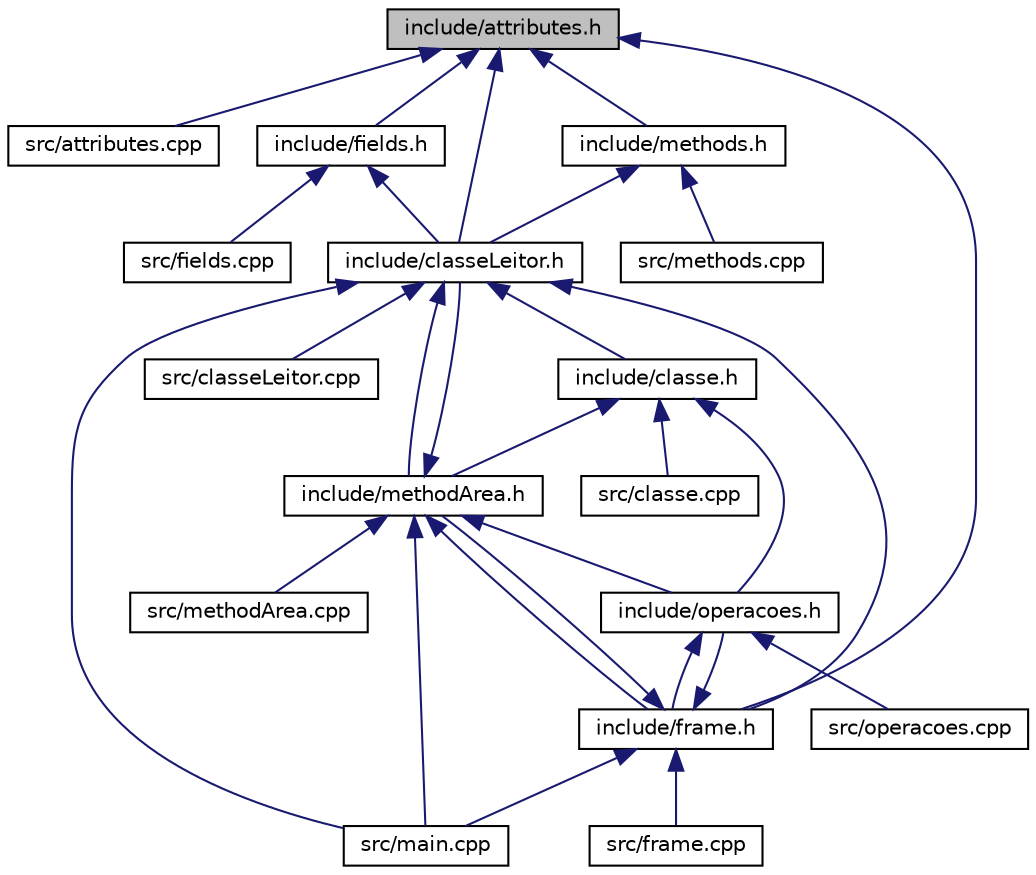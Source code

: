 digraph "include/attributes.h"
{
 // LATEX_PDF_SIZE
  edge [fontname="Helvetica",fontsize="10",labelfontname="Helvetica",labelfontsize="10"];
  node [fontname="Helvetica",fontsize="10",shape=record];
  Node1 [label="include/attributes.h",height=0.2,width=0.4,color="black", fillcolor="grey75", style="filled", fontcolor="black",tooltip="Atributos a serem usados na execuçao da JVM."];
  Node1 -> Node2 [dir="back",color="midnightblue",fontsize="10",style="solid",fontname="Helvetica"];
  Node2 [label="src/attributes.cpp",height=0.2,width=0.4,color="black", fillcolor="white", style="filled",URL="$attributes_8cpp.html",tooltip="attributes"];
  Node1 -> Node3 [dir="back",color="midnightblue",fontsize="10",style="solid",fontname="Helvetica"];
  Node3 [label="include/classeLeitor.h",height=0.2,width=0.4,color="black", fillcolor="white", style="filled",URL="$classeLeitor_8h.html",tooltip=" "];
  Node3 -> Node4 [dir="back",color="midnightblue",fontsize="10",style="solid",fontname="Helvetica"];
  Node4 [label="src/classeLeitor.cpp",height=0.2,width=0.4,color="black", fillcolor="white", style="filled",URL="$classeLeitor_8cpp.html",tooltip="classeLeitor"];
  Node3 -> Node5 [dir="back",color="midnightblue",fontsize="10",style="solid",fontname="Helvetica"];
  Node5 [label="src/main.cpp",height=0.2,width=0.4,color="black", fillcolor="white", style="filled",URL="$main_8cpp.html",tooltip="Funcao principal do projeto, opção de escolha entre interpretador e exibidor."];
  Node3 -> Node6 [dir="back",color="midnightblue",fontsize="10",style="solid",fontname="Helvetica"];
  Node6 [label="include/classe.h",height=0.2,width=0.4,color="black", fillcolor="white", style="filled",URL="$classe_8h.html",tooltip="Definição da ClasseEstatica e da ClasseInstancia."];
  Node6 -> Node7 [dir="back",color="midnightblue",fontsize="10",style="solid",fontname="Helvetica"];
  Node7 [label="src/classe.cpp",height=0.2,width=0.4,color="black", fillcolor="white", style="filled",URL="$classe_8cpp.html",tooltip="classe"];
  Node6 -> Node8 [dir="back",color="midnightblue",fontsize="10",style="solid",fontname="Helvetica"];
  Node8 [label="include/methodArea.h",height=0.2,width=0.4,color="black", fillcolor="white", style="filled",URL="$methodArea_8h.html",tooltip="Area de Metodo."];
  Node8 -> Node5 [dir="back",color="midnightblue",fontsize="10",style="solid",fontname="Helvetica"];
  Node8 -> Node9 [dir="back",color="midnightblue",fontsize="10",style="solid",fontname="Helvetica"];
  Node9 [label="src/methodArea.cpp",height=0.2,width=0.4,color="black", fillcolor="white", style="filled",URL="$methodArea_8cpp.html",tooltip="methodsArea"];
  Node8 -> Node3 [dir="back",color="midnightblue",fontsize="10",style="solid",fontname="Helvetica"];
  Node8 -> Node10 [dir="back",color="midnightblue",fontsize="10",style="solid",fontname="Helvetica"];
  Node10 [label="include/frame.h",height=0.2,width=0.4,color="black", fillcolor="white", style="filled",URL="$frame_8h.html",tooltip="Contém tudo necessário para a execução de um método."];
  Node10 -> Node11 [dir="back",color="midnightblue",fontsize="10",style="solid",fontname="Helvetica"];
  Node11 [label="src/frame.cpp",height=0.2,width=0.4,color="black", fillcolor="white", style="filled",URL="$frame_8cpp.html",tooltip="frame"];
  Node10 -> Node5 [dir="back",color="midnightblue",fontsize="10",style="solid",fontname="Helvetica"];
  Node10 -> Node8 [dir="back",color="midnightblue",fontsize="10",style="solid",fontname="Helvetica"];
  Node10 -> Node12 [dir="back",color="midnightblue",fontsize="10",style="solid",fontname="Helvetica"];
  Node12 [label="include/operacoes.h",height=0.2,width=0.4,color="black", fillcolor="white", style="filled",URL="$operacoes_8h.html",tooltip="Lista das operacoes realizadas pela jvm."];
  Node12 -> Node13 [dir="back",color="midnightblue",fontsize="10",style="solid",fontname="Helvetica"];
  Node13 [label="src/operacoes.cpp",height=0.2,width=0.4,color="black", fillcolor="white", style="filled",URL="$operacoes_8cpp.html",tooltip="operações"];
  Node12 -> Node10 [dir="back",color="midnightblue",fontsize="10",style="solid",fontname="Helvetica"];
  Node8 -> Node12 [dir="back",color="midnightblue",fontsize="10",style="solid",fontname="Helvetica"];
  Node6 -> Node12 [dir="back",color="midnightblue",fontsize="10",style="solid",fontname="Helvetica"];
  Node3 -> Node10 [dir="back",color="midnightblue",fontsize="10",style="solid",fontname="Helvetica"];
  Node3 -> Node8 [dir="back",color="midnightblue",fontsize="10",style="solid",fontname="Helvetica"];
  Node1 -> Node14 [dir="back",color="midnightblue",fontsize="10",style="solid",fontname="Helvetica"];
  Node14 [label="include/fields.h",height=0.2,width=0.4,color="black", fillcolor="white", style="filled",URL="$fields_8h.html",tooltip="Classe field."];
  Node14 -> Node15 [dir="back",color="midnightblue",fontsize="10",style="solid",fontname="Helvetica"];
  Node15 [label="src/fields.cpp",height=0.2,width=0.4,color="black", fillcolor="white", style="filled",URL="$fields_8cpp.html",tooltip="fields"];
  Node14 -> Node3 [dir="back",color="midnightblue",fontsize="10",style="solid",fontname="Helvetica"];
  Node1 -> Node10 [dir="back",color="midnightblue",fontsize="10",style="solid",fontname="Helvetica"];
  Node1 -> Node16 [dir="back",color="midnightblue",fontsize="10",style="solid",fontname="Helvetica"];
  Node16 [label="include/methods.h",height=0.2,width=0.4,color="black", fillcolor="white", style="filled",URL="$methods_8h_source.html",tooltip=" "];
  Node16 -> Node17 [dir="back",color="midnightblue",fontsize="10",style="solid",fontname="Helvetica"];
  Node17 [label="src/methods.cpp",height=0.2,width=0.4,color="black", fillcolor="white", style="filled",URL="$methods_8cpp.html",tooltip="methods"];
  Node16 -> Node3 [dir="back",color="midnightblue",fontsize="10",style="solid",fontname="Helvetica"];
}
